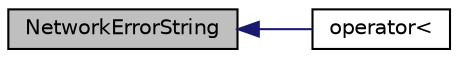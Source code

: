 digraph "NetworkErrorString"
{
  edge [fontname="Helvetica",fontsize="10",labelfontname="Helvetica",labelfontsize="10"];
  node [fontname="Helvetica",fontsize="10",shape=record];
  rankdir="LR";
  Node120 [label="NetworkErrorString",height=0.2,width=0.4,color="black", fillcolor="grey75", style="filled", fontcolor="black"];
  Node120 -> Node121 [dir="back",color="midnightblue",fontsize="10",style="solid",fontname="Helvetica"];
  Node121 [label="operator\<",height=0.2,width=0.4,color="black", fillcolor="white", style="filled",URL="$d0/d0e/netbase_8cpp.html#ac6349c0d4257d2d013e3cd8f72303975"];
}
